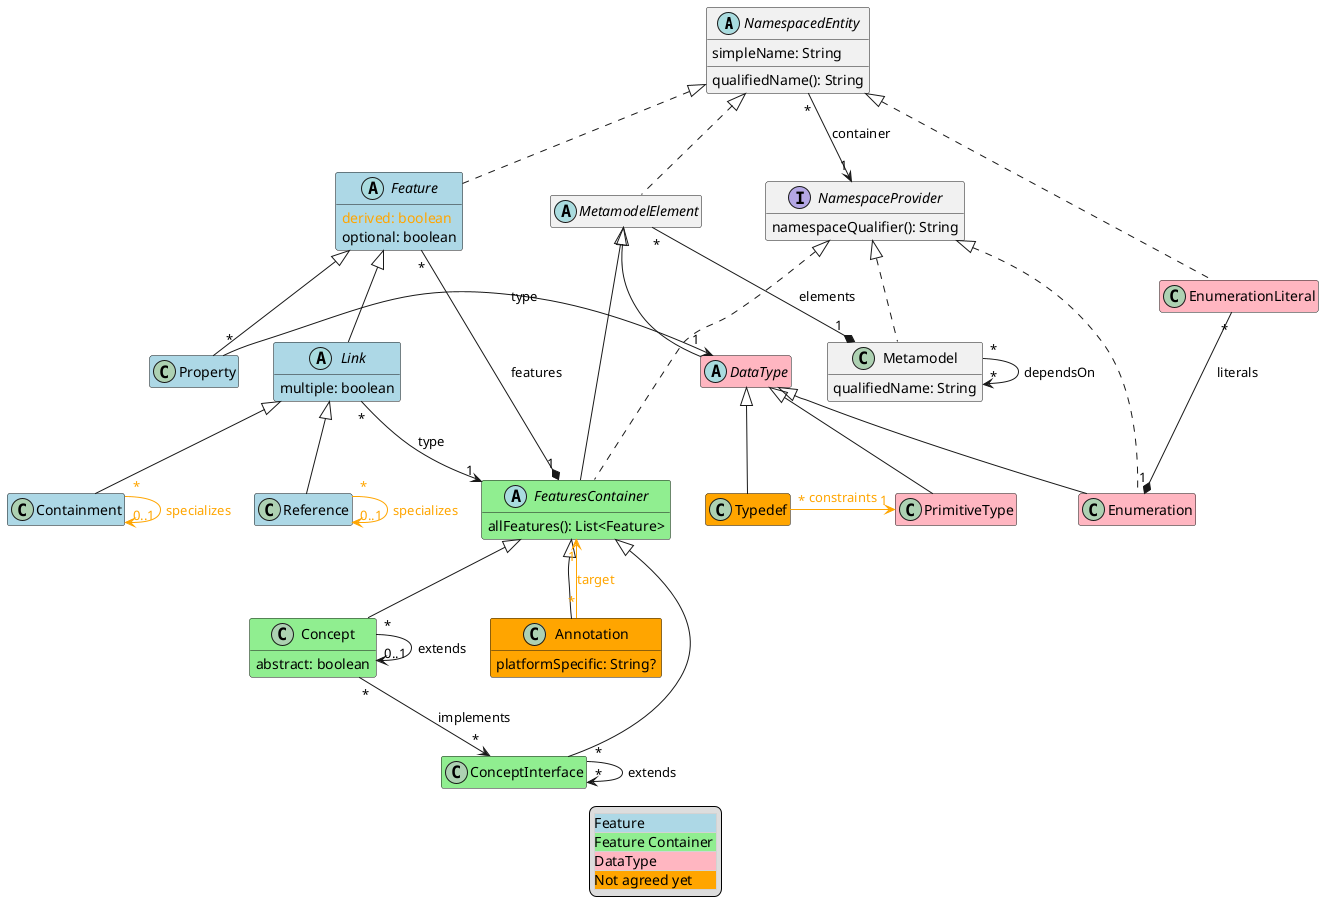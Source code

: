 @startuml
hide empty members

abstract class NamespacedEntity {
  simpleName: String
  qualifiedName(): String
}

interface NamespaceProvider {
  namespaceQualifier(): String
}

class Metamodel implements NamespaceProvider {
  qualifiedName: String
}

abstract class MetamodelElement implements NamespacedEntity

abstract class FeaturesContainer #LightGreen extends MetamodelElement implements NamespaceProvider {
  allFeatures(): List<Feature>
}

class Annotation #orange extends FeaturesContainer  {
  platformSpecific: String?
}

class Concept #LightGreen extends FeaturesContainer {
  abstract: boolean
}

class ConceptInterface #LightGreen extends FeaturesContainer

abstract class Feature #LightBlue implements NamespacedEntity {
  <color:#orange>derived: boolean</color>
  optional: boolean
}

class Property #LightBlue extends Feature

class Typedef #orange extends DataType

abstract class DataType #LightPink extends MetamodelElement

class PrimitiveType #LightPink extends DataType

class Enumeration #LightPink extends DataType implements NamespaceProvider

class EnumerationLiteral #LightPink implements NamespacedEntity

abstract class Link #LightBlue extends Feature {
  multiple: boolean
}

class Containment #LightBlue extends Link

class Reference #LightBlue extends Link

' relations:

Annotation "*" --> "1" FeaturesContainer #orange;text:orange : target

Concept "*" -> "0..1" Concept: extends
Concept "*" --> "*" ConceptInterface: implements

ConceptInterface "*" --> "*" ConceptInterface: extends

Containment "*" -> "0..1" Containment #orange;text:orange : specializes

Feature "*" -* "1" FeaturesContainer: features

Link "*" --> "1" FeaturesContainer: type

MetamodelElement "*" -* "1" Metamodel: elements
Metamodel "*" --> "*" Metamodel: dependsOn

NamespacedEntity "*" --> "1" NamespaceProvider: container

Property "*" -> "1" DataType: type

Reference "*" -> "0..1" Reference #orange;text:orange : specializes

EnumerationLiteral "*" -* "1" Enumeration : literals

Typedef "*" -> "1" PrimitiveType #orange;text:orange : constraints

legend
  <#LightGray,#LightGray>| <#LightBlue>Feature |
  | <#LightGreen>Feature Container |
  | <#LightPink>DataType |
  | <#orange>Not agreed yet |
end legend
@enduml
